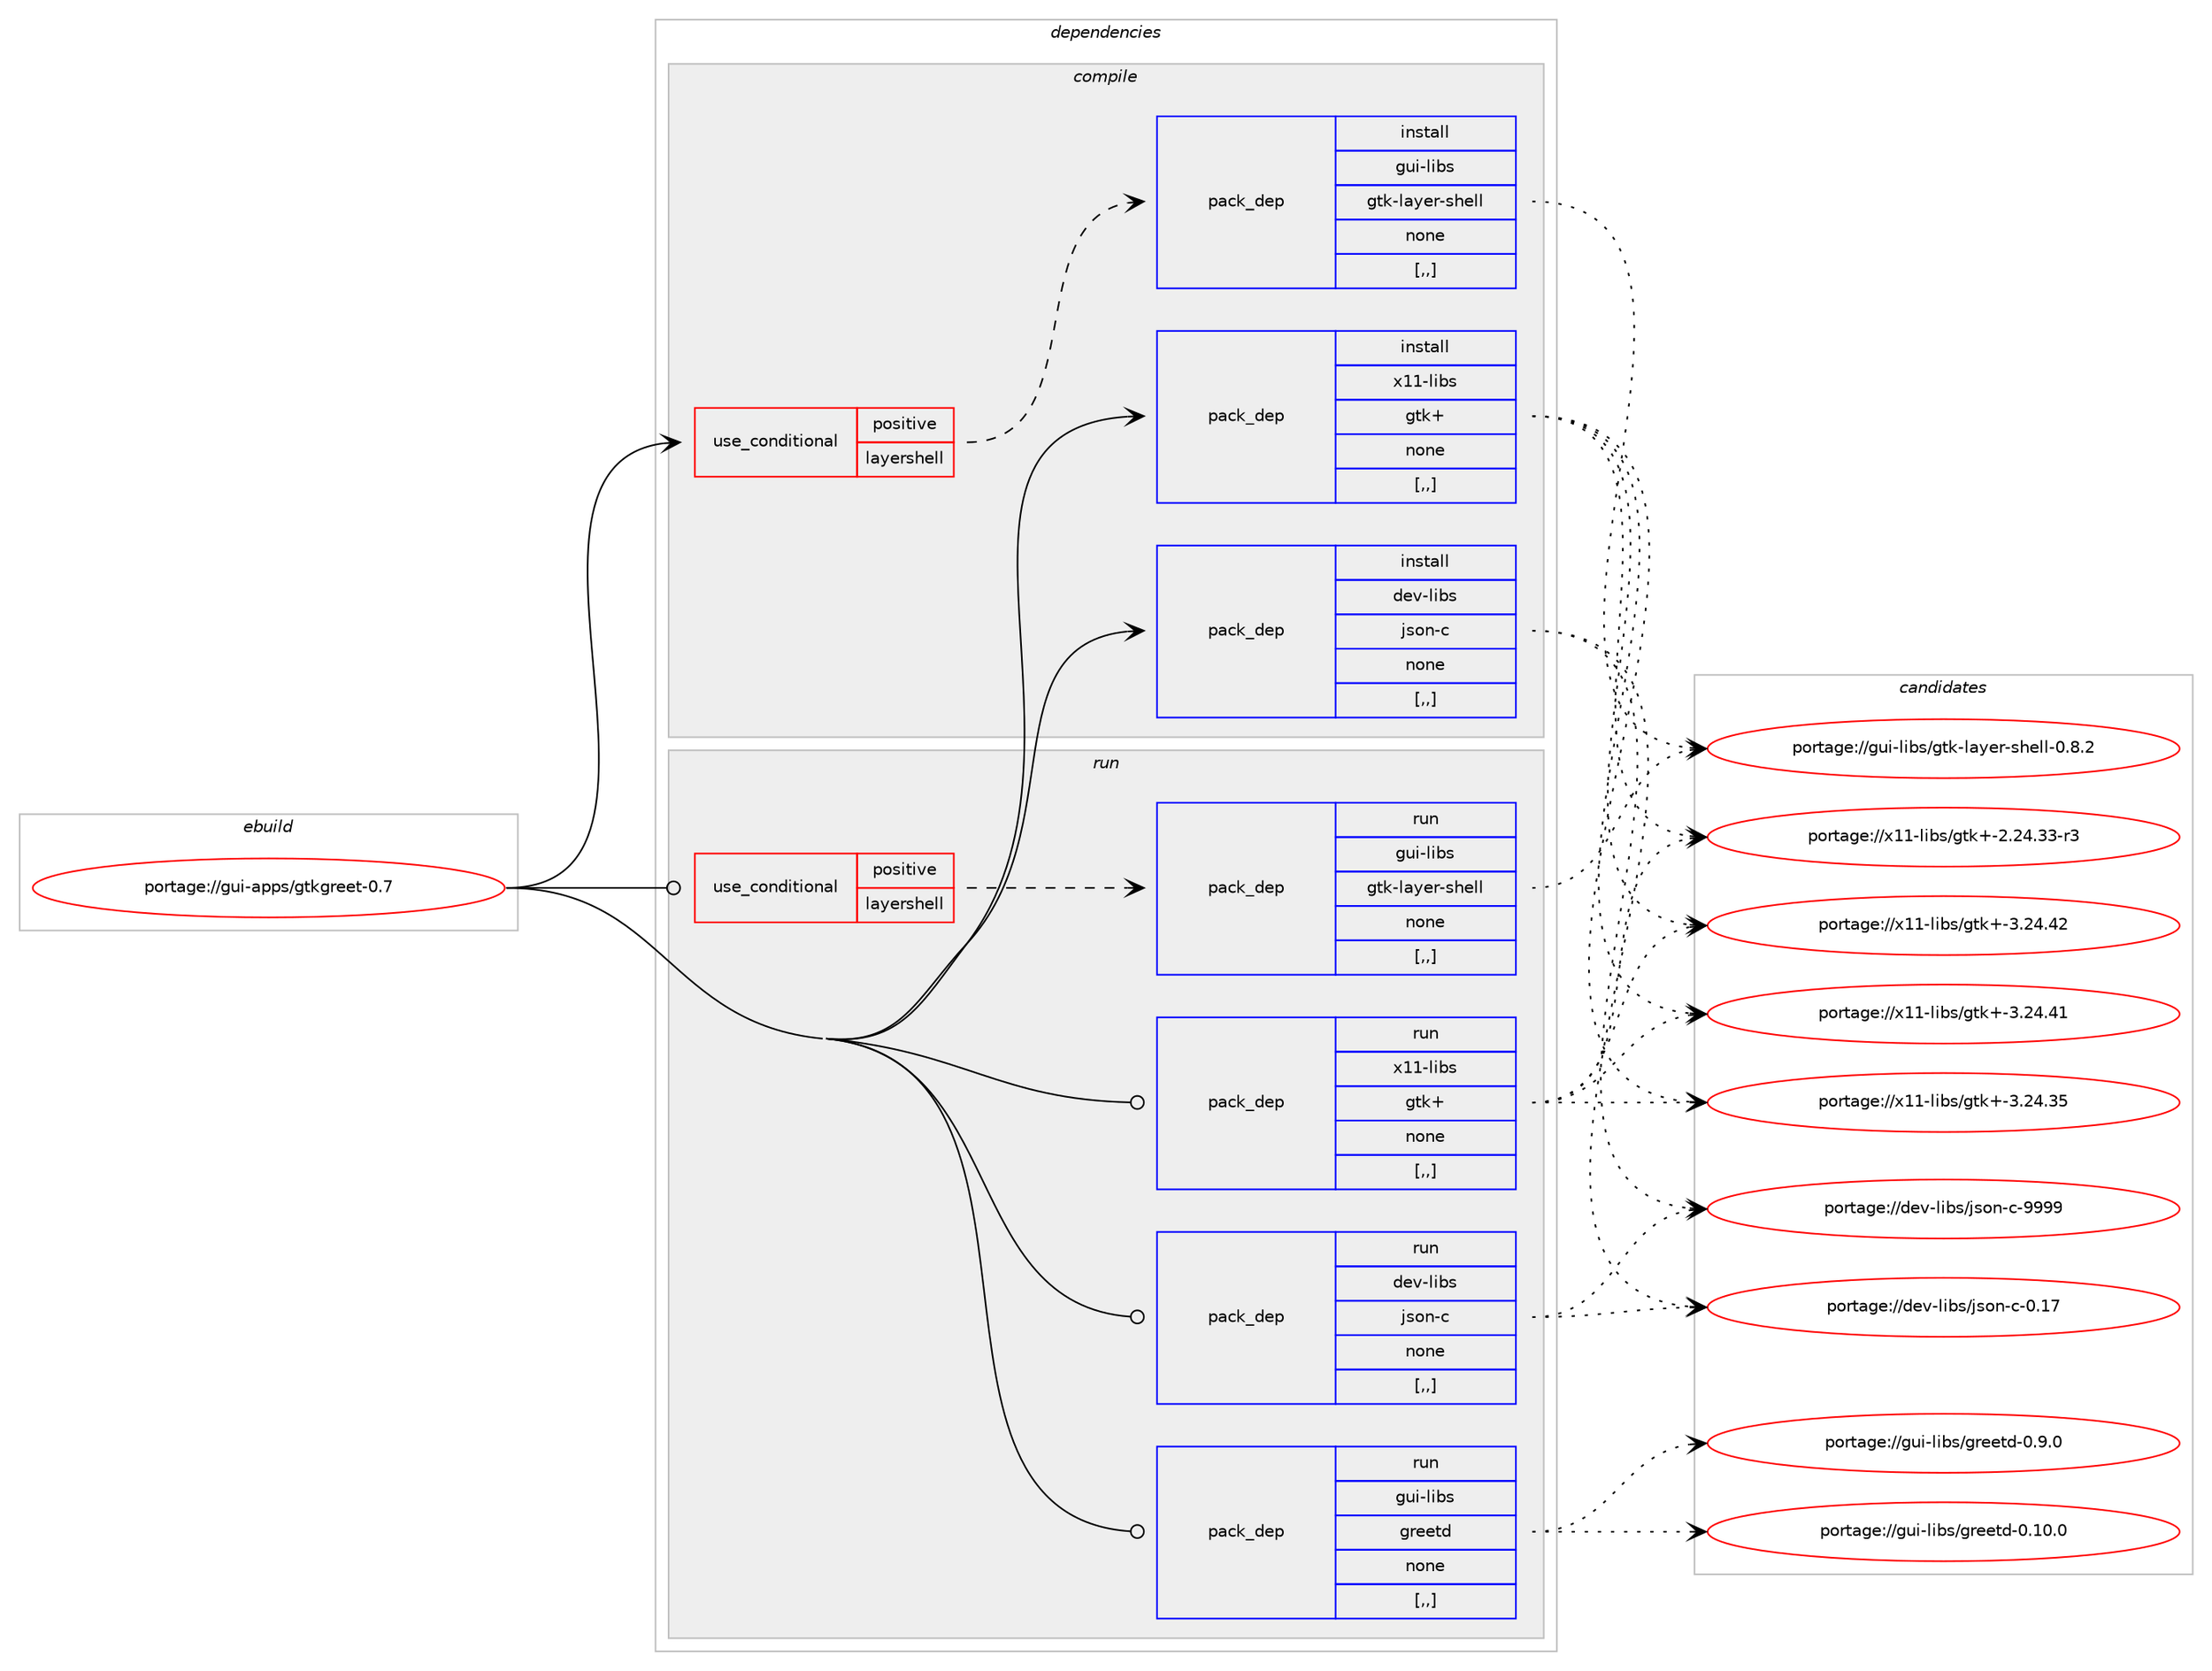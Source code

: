 digraph prolog {

# *************
# Graph options
# *************

newrank=true;
concentrate=true;
compound=true;
graph [rankdir=LR,fontname=Helvetica,fontsize=10,ranksep=1.5];#, ranksep=2.5, nodesep=0.2];
edge  [arrowhead=vee];
node  [fontname=Helvetica,fontsize=10];

# **********
# The ebuild
# **********

subgraph cluster_leftcol {
color=gray;
label=<<i>ebuild</i>>;
id [label="portage://gui-apps/gtkgreet-0.7", color=red, width=4, href="../gui-apps/gtkgreet-0.7.svg"];
}

# ****************
# The dependencies
# ****************

subgraph cluster_midcol {
color=gray;
label=<<i>dependencies</i>>;
subgraph cluster_compile {
fillcolor="#eeeeee";
style=filled;
label=<<i>compile</i>>;
subgraph cond66474 {
dependency243122 [label=<<TABLE BORDER="0" CELLBORDER="1" CELLSPACING="0" CELLPADDING="4"><TR><TD ROWSPAN="3" CELLPADDING="10">use_conditional</TD></TR><TR><TD>positive</TD></TR><TR><TD>layershell</TD></TR></TABLE>>, shape=none, color=red];
subgraph pack175091 {
dependency243123 [label=<<TABLE BORDER="0" CELLBORDER="1" CELLSPACING="0" CELLPADDING="4" WIDTH="220"><TR><TD ROWSPAN="6" CELLPADDING="30">pack_dep</TD></TR><TR><TD WIDTH="110">install</TD></TR><TR><TD>gui-libs</TD></TR><TR><TD>gtk-layer-shell</TD></TR><TR><TD>none</TD></TR><TR><TD>[,,]</TD></TR></TABLE>>, shape=none, color=blue];
}
dependency243122:e -> dependency243123:w [weight=20,style="dashed",arrowhead="vee"];
}
id:e -> dependency243122:w [weight=20,style="solid",arrowhead="vee"];
subgraph pack175092 {
dependency243124 [label=<<TABLE BORDER="0" CELLBORDER="1" CELLSPACING="0" CELLPADDING="4" WIDTH="220"><TR><TD ROWSPAN="6" CELLPADDING="30">pack_dep</TD></TR><TR><TD WIDTH="110">install</TD></TR><TR><TD>dev-libs</TD></TR><TR><TD>json-c</TD></TR><TR><TD>none</TD></TR><TR><TD>[,,]</TD></TR></TABLE>>, shape=none, color=blue];
}
id:e -> dependency243124:w [weight=20,style="solid",arrowhead="vee"];
subgraph pack175093 {
dependency243125 [label=<<TABLE BORDER="0" CELLBORDER="1" CELLSPACING="0" CELLPADDING="4" WIDTH="220"><TR><TD ROWSPAN="6" CELLPADDING="30">pack_dep</TD></TR><TR><TD WIDTH="110">install</TD></TR><TR><TD>x11-libs</TD></TR><TR><TD>gtk+</TD></TR><TR><TD>none</TD></TR><TR><TD>[,,]</TD></TR></TABLE>>, shape=none, color=blue];
}
id:e -> dependency243125:w [weight=20,style="solid",arrowhead="vee"];
}
subgraph cluster_compileandrun {
fillcolor="#eeeeee";
style=filled;
label=<<i>compile and run</i>>;
}
subgraph cluster_run {
fillcolor="#eeeeee";
style=filled;
label=<<i>run</i>>;
subgraph cond66475 {
dependency243126 [label=<<TABLE BORDER="0" CELLBORDER="1" CELLSPACING="0" CELLPADDING="4"><TR><TD ROWSPAN="3" CELLPADDING="10">use_conditional</TD></TR><TR><TD>positive</TD></TR><TR><TD>layershell</TD></TR></TABLE>>, shape=none, color=red];
subgraph pack175094 {
dependency243127 [label=<<TABLE BORDER="0" CELLBORDER="1" CELLSPACING="0" CELLPADDING="4" WIDTH="220"><TR><TD ROWSPAN="6" CELLPADDING="30">pack_dep</TD></TR><TR><TD WIDTH="110">run</TD></TR><TR><TD>gui-libs</TD></TR><TR><TD>gtk-layer-shell</TD></TR><TR><TD>none</TD></TR><TR><TD>[,,]</TD></TR></TABLE>>, shape=none, color=blue];
}
dependency243126:e -> dependency243127:w [weight=20,style="dashed",arrowhead="vee"];
}
id:e -> dependency243126:w [weight=20,style="solid",arrowhead="odot"];
subgraph pack175095 {
dependency243128 [label=<<TABLE BORDER="0" CELLBORDER="1" CELLSPACING="0" CELLPADDING="4" WIDTH="220"><TR><TD ROWSPAN="6" CELLPADDING="30">pack_dep</TD></TR><TR><TD WIDTH="110">run</TD></TR><TR><TD>dev-libs</TD></TR><TR><TD>json-c</TD></TR><TR><TD>none</TD></TR><TR><TD>[,,]</TD></TR></TABLE>>, shape=none, color=blue];
}
id:e -> dependency243128:w [weight=20,style="solid",arrowhead="odot"];
subgraph pack175096 {
dependency243129 [label=<<TABLE BORDER="0" CELLBORDER="1" CELLSPACING="0" CELLPADDING="4" WIDTH="220"><TR><TD ROWSPAN="6" CELLPADDING="30">pack_dep</TD></TR><TR><TD WIDTH="110">run</TD></TR><TR><TD>gui-libs</TD></TR><TR><TD>greetd</TD></TR><TR><TD>none</TD></TR><TR><TD>[,,]</TD></TR></TABLE>>, shape=none, color=blue];
}
id:e -> dependency243129:w [weight=20,style="solid",arrowhead="odot"];
subgraph pack175097 {
dependency243130 [label=<<TABLE BORDER="0" CELLBORDER="1" CELLSPACING="0" CELLPADDING="4" WIDTH="220"><TR><TD ROWSPAN="6" CELLPADDING="30">pack_dep</TD></TR><TR><TD WIDTH="110">run</TD></TR><TR><TD>x11-libs</TD></TR><TR><TD>gtk+</TD></TR><TR><TD>none</TD></TR><TR><TD>[,,]</TD></TR></TABLE>>, shape=none, color=blue];
}
id:e -> dependency243130:w [weight=20,style="solid",arrowhead="odot"];
}
}

# **************
# The candidates
# **************

subgraph cluster_choices {
rank=same;
color=gray;
label=<<i>candidates</i>>;

subgraph choice175091 {
color=black;
nodesep=1;
choice103117105451081059811547103116107451089712110111445115104101108108454846564650 [label="portage://gui-libs/gtk-layer-shell-0.8.2", color=red, width=4,href="../gui-libs/gtk-layer-shell-0.8.2.svg"];
dependency243123:e -> choice103117105451081059811547103116107451089712110111445115104101108108454846564650:w [style=dotted,weight="100"];
}
subgraph choice175092 {
color=black;
nodesep=1;
choice10010111845108105981154710611511111045994557575757 [label="portage://dev-libs/json-c-9999", color=red, width=4,href="../dev-libs/json-c-9999.svg"];
choice10010111845108105981154710611511111045994548464955 [label="portage://dev-libs/json-c-0.17", color=red, width=4,href="../dev-libs/json-c-0.17.svg"];
dependency243124:e -> choice10010111845108105981154710611511111045994557575757:w [style=dotted,weight="100"];
dependency243124:e -> choice10010111845108105981154710611511111045994548464955:w [style=dotted,weight="100"];
}
subgraph choice175093 {
color=black;
nodesep=1;
choice1204949451081059811547103116107434551465052465250 [label="portage://x11-libs/gtk+-3.24.42", color=red, width=4,href="../x11-libs/gtk+-3.24.42.svg"];
choice1204949451081059811547103116107434551465052465249 [label="portage://x11-libs/gtk+-3.24.41", color=red, width=4,href="../x11-libs/gtk+-3.24.41.svg"];
choice1204949451081059811547103116107434551465052465153 [label="portage://x11-libs/gtk+-3.24.35", color=red, width=4,href="../x11-libs/gtk+-3.24.35.svg"];
choice12049494510810598115471031161074345504650524651514511451 [label="portage://x11-libs/gtk+-2.24.33-r3", color=red, width=4,href="../x11-libs/gtk+-2.24.33-r3.svg"];
dependency243125:e -> choice1204949451081059811547103116107434551465052465250:w [style=dotted,weight="100"];
dependency243125:e -> choice1204949451081059811547103116107434551465052465249:w [style=dotted,weight="100"];
dependency243125:e -> choice1204949451081059811547103116107434551465052465153:w [style=dotted,weight="100"];
dependency243125:e -> choice12049494510810598115471031161074345504650524651514511451:w [style=dotted,weight="100"];
}
subgraph choice175094 {
color=black;
nodesep=1;
choice103117105451081059811547103116107451089712110111445115104101108108454846564650 [label="portage://gui-libs/gtk-layer-shell-0.8.2", color=red, width=4,href="../gui-libs/gtk-layer-shell-0.8.2.svg"];
dependency243127:e -> choice103117105451081059811547103116107451089712110111445115104101108108454846564650:w [style=dotted,weight="100"];
}
subgraph choice175095 {
color=black;
nodesep=1;
choice10010111845108105981154710611511111045994557575757 [label="portage://dev-libs/json-c-9999", color=red, width=4,href="../dev-libs/json-c-9999.svg"];
choice10010111845108105981154710611511111045994548464955 [label="portage://dev-libs/json-c-0.17", color=red, width=4,href="../dev-libs/json-c-0.17.svg"];
dependency243128:e -> choice10010111845108105981154710611511111045994557575757:w [style=dotted,weight="100"];
dependency243128:e -> choice10010111845108105981154710611511111045994548464955:w [style=dotted,weight="100"];
}
subgraph choice175096 {
color=black;
nodesep=1;
choice10311710545108105981154710311410110111610045484649484648 [label="portage://gui-libs/greetd-0.10.0", color=red, width=4,href="../gui-libs/greetd-0.10.0.svg"];
choice103117105451081059811547103114101101116100454846574648 [label="portage://gui-libs/greetd-0.9.0", color=red, width=4,href="../gui-libs/greetd-0.9.0.svg"];
dependency243129:e -> choice10311710545108105981154710311410110111610045484649484648:w [style=dotted,weight="100"];
dependency243129:e -> choice103117105451081059811547103114101101116100454846574648:w [style=dotted,weight="100"];
}
subgraph choice175097 {
color=black;
nodesep=1;
choice1204949451081059811547103116107434551465052465250 [label="portage://x11-libs/gtk+-3.24.42", color=red, width=4,href="../x11-libs/gtk+-3.24.42.svg"];
choice1204949451081059811547103116107434551465052465249 [label="portage://x11-libs/gtk+-3.24.41", color=red, width=4,href="../x11-libs/gtk+-3.24.41.svg"];
choice1204949451081059811547103116107434551465052465153 [label="portage://x11-libs/gtk+-3.24.35", color=red, width=4,href="../x11-libs/gtk+-3.24.35.svg"];
choice12049494510810598115471031161074345504650524651514511451 [label="portage://x11-libs/gtk+-2.24.33-r3", color=red, width=4,href="../x11-libs/gtk+-2.24.33-r3.svg"];
dependency243130:e -> choice1204949451081059811547103116107434551465052465250:w [style=dotted,weight="100"];
dependency243130:e -> choice1204949451081059811547103116107434551465052465249:w [style=dotted,weight="100"];
dependency243130:e -> choice1204949451081059811547103116107434551465052465153:w [style=dotted,weight="100"];
dependency243130:e -> choice12049494510810598115471031161074345504650524651514511451:w [style=dotted,weight="100"];
}
}

}
